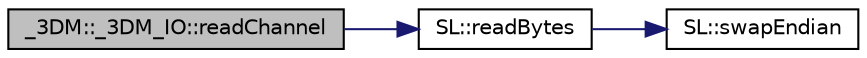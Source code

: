 digraph "_3DM::_3DM_IO::readChannel"
{
 // INTERACTIVE_SVG=YES
 // LATEX_PDF_SIZE
  edge [fontname="Helvetica",fontsize="10",labelfontname="Helvetica",labelfontsize="10"];
  node [fontname="Helvetica",fontsize="10",shape=record];
  rankdir="LR";
  Node1 [label="_3DM::_3DM_IO::readChannel",height=0.2,width=0.4,color="black", fillcolor="grey75", style="filled", fontcolor="black",tooltip=" "];
  Node1 -> Node2 [color="midnightblue",fontsize="10",style="solid",fontname="Helvetica"];
  Node2 [label="SL::readBytes",height=0.2,width=0.4,color="black", fillcolor="white", style="filled",URL="$d5/d71/namespace_s_l.html#addb3c1f99efa9625ddde4137a659306a",tooltip=" "];
  Node2 -> Node3 [color="midnightblue",fontsize="10",style="solid",fontname="Helvetica"];
  Node3 [label="SL::swapEndian",height=0.2,width=0.4,color="black", fillcolor="white", style="filled",URL="$d5/d71/namespace_s_l.html#aebfdfe445c38bfb5eed787b16283cf5e",tooltip=" "];
}
